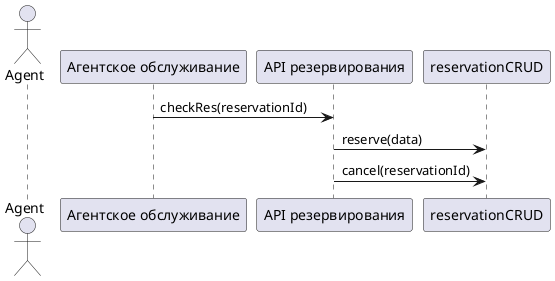 @startuml
'https://plantuml.com/sequence-diagram

actor Agent
participant "Агентское обслуживание" as AS
participant "API резервирования" as rAPI
participant "reservationCRUD" as rCRUD

AS -> rAPI: checkRes(reservationId)
rAPI -> rCRUD: reserve(data)
rAPI -> rCRUD: cancel(reservationId)
@enduml